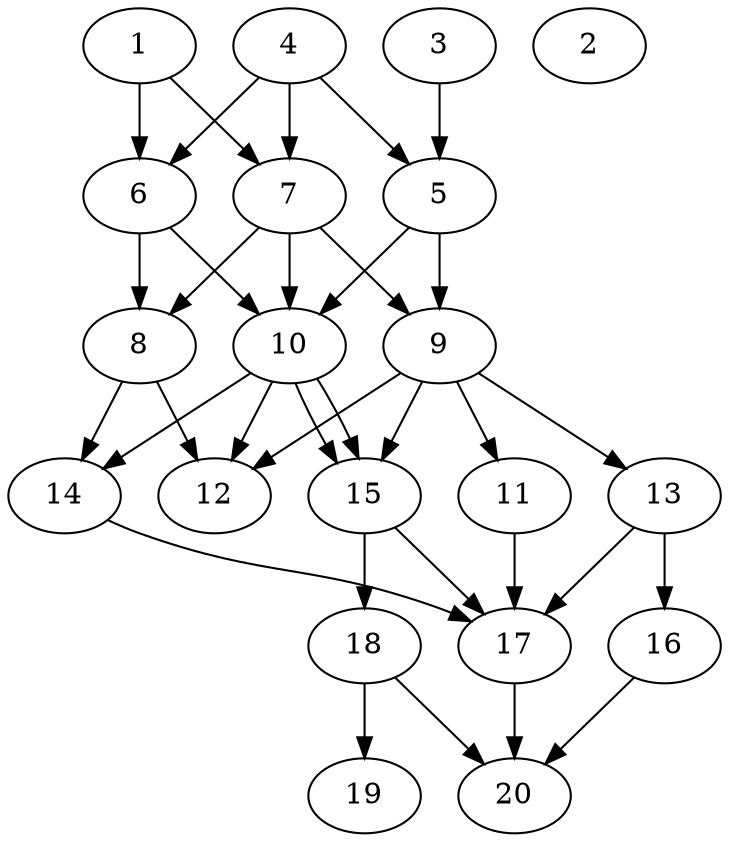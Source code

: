 // DAG automatically generated by daggen at Tue Jul 23 14:31:37 2019
// ./daggen --dot -n 20 --ccr 0.3 --fat 0.5 --regular 0.5 --density 0.8 --mindata 5242880 --maxdata 52428800 
digraph G {
  1 [size="59917653", alpha="0.12", expect_size="17975296"] 
  1 -> 6 [size ="17975296"]
  1 -> 7 [size ="17975296"]
  2 [size="34085547", alpha="0.05", expect_size="10225664"] 
  3 [size="66897920", alpha="0.05", expect_size="20069376"] 
  3 -> 5 [size ="20069376"]
  4 [size="75093333", alpha="0.01", expect_size="22528000"] 
  4 -> 5 [size ="22528000"]
  4 -> 6 [size ="22528000"]
  4 -> 7 [size ="22528000"]
  5 [size="96727040", alpha="0.13", expect_size="29018112"] 
  5 -> 9 [size ="29018112"]
  5 -> 10 [size ="29018112"]
  6 [size="138772480", alpha="0.19", expect_size="41631744"] 
  6 -> 8 [size ="41631744"]
  6 -> 10 [size ="41631744"]
  7 [size="174366720", alpha="0.19", expect_size="52310016"] 
  7 -> 8 [size ="52310016"]
  7 -> 9 [size ="52310016"]
  7 -> 10 [size ="52310016"]
  8 [size="25036800", alpha="0.14", expect_size="7511040"] 
  8 -> 12 [size ="7511040"]
  8 -> 14 [size ="7511040"]
  9 [size="152866133", alpha="0.02", expect_size="45859840"] 
  9 -> 11 [size ="45859840"]
  9 -> 12 [size ="45859840"]
  9 -> 13 [size ="45859840"]
  9 -> 15 [size ="45859840"]
  10 [size="57313280", alpha="0.08", expect_size="17193984"] 
  10 -> 12 [size ="17193984"]
  10 -> 14 [size ="17193984"]
  10 -> 15 [size ="17193984"]
  10 -> 15 [size ="17193984"]
  11 [size="73768960", alpha="0.08", expect_size="22130688"] 
  11 -> 17 [size ="22130688"]
  12 [size="164399787", alpha="0.12", expect_size="49319936"] 
  13 [size="49793707", alpha="0.11", expect_size="14938112"] 
  13 -> 16 [size ="14938112"]
  13 -> 17 [size ="14938112"]
  14 [size="85688320", alpha="0.05", expect_size="25706496"] 
  14 -> 17 [size ="25706496"]
  15 [size="95962453", alpha="0.18", expect_size="28788736"] 
  15 -> 17 [size ="28788736"]
  15 -> 18 [size ="28788736"]
  16 [size="44096853", alpha="0.16", expect_size="13229056"] 
  16 -> 20 [size ="13229056"]
  17 [size="38171307", alpha="0.14", expect_size="11451392"] 
  17 -> 20 [size ="11451392"]
  18 [size="32030720", alpha="0.16", expect_size="9609216"] 
  18 -> 19 [size ="9609216"]
  18 -> 20 [size ="9609216"]
  19 [size="138205867", alpha="0.11", expect_size="41461760"] 
  20 [size="151350613", alpha="0.03", expect_size="45405184"] 
}
